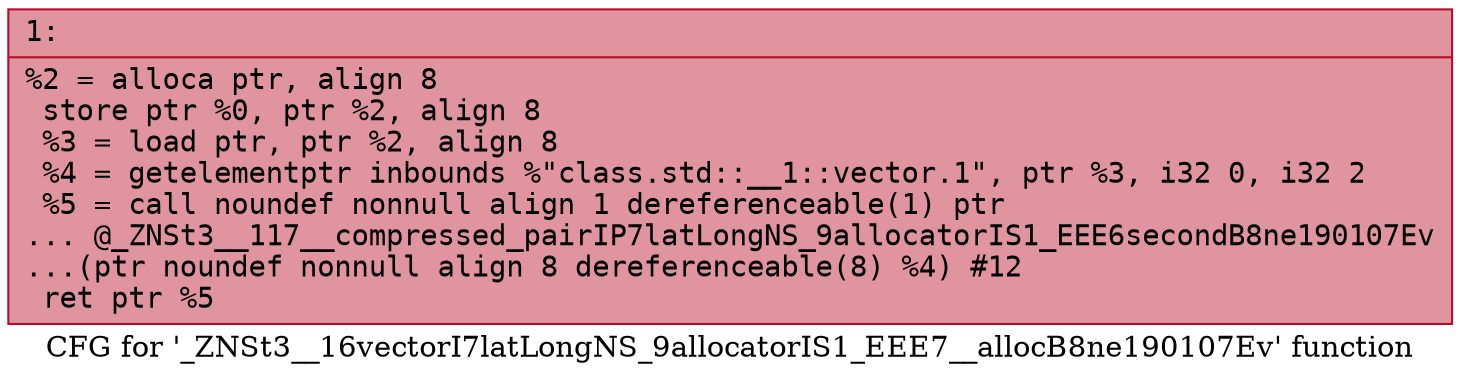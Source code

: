 digraph "CFG for '_ZNSt3__16vectorI7latLongNS_9allocatorIS1_EEE7__allocB8ne190107Ev' function" {
	label="CFG for '_ZNSt3__16vectorI7latLongNS_9allocatorIS1_EEE7__allocB8ne190107Ev' function";

	Node0x600001760140 [shape=record,color="#b70d28ff", style=filled, fillcolor="#b70d2870" fontname="Courier",label="{1:\l|  %2 = alloca ptr, align 8\l  store ptr %0, ptr %2, align 8\l  %3 = load ptr, ptr %2, align 8\l  %4 = getelementptr inbounds %\"class.std::__1::vector.1\", ptr %3, i32 0, i32 2\l  %5 = call noundef nonnull align 1 dereferenceable(1) ptr\l... @_ZNSt3__117__compressed_pairIP7latLongNS_9allocatorIS1_EEE6secondB8ne190107Ev\l...(ptr noundef nonnull align 8 dereferenceable(8) %4) #12\l  ret ptr %5\l}"];
}
